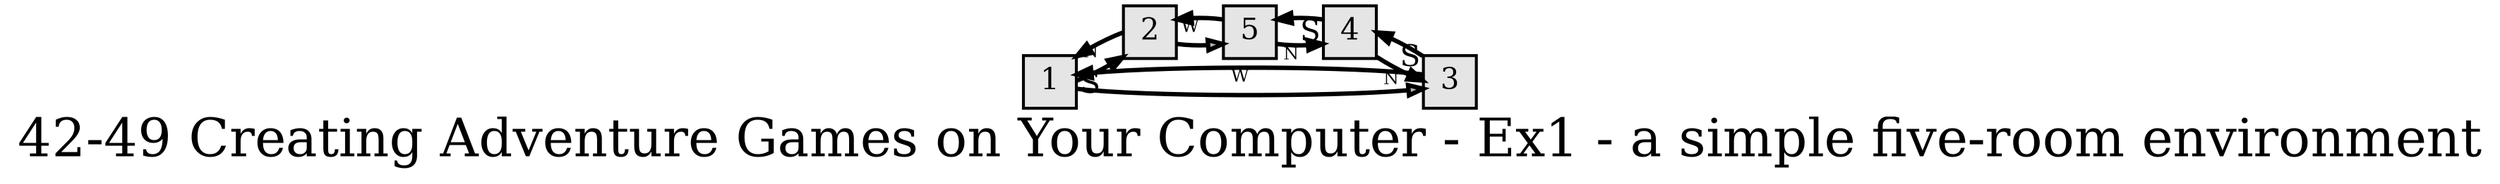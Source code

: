 digraph g{
  graph [ label="42-49 Creating Adventure Games on Your Computer - Ex1 - a simple five-room environment" rankdir=LR, ordering=out, fontsize=36, nodesep="0.35", ranksep="0.45"];
  node  [shape=rect, penwidth=2, fontsize=20, style=filled, fillcolor=grey90, margin="0,0", labelfloat=true, regular=true, fixedsize=true];
  edge  [labelfloat=true, penwidth=3, fontsize=12];

  1 -> 2	[ xlabel="S", shape=Msquare, fontsize=20 ];
  1 -> 3	[ xlabel="E", shape=Msquare, fontsize=20, fillcolor=grey70, xlabel="" ];
  2 -> 1	[ xlabel="N" ];
  2 -> 5	[ xlabel="E", shape=Msquare, fontsize=20, fillcolor=grey70, xlabel="" ];
  3 -> 4	[ xlabel="S", shape=Msquare, fontsize=20 ];
  3 -> 1	[ xlabel="W" ];
  4 -> 3	[ xlabel="N" ];
  4 -> 5	[ xlabel="S", shape=Msquare, fontsize=20 ];
  5 -> 4	[ xlabel="N" ];
  5 -> 2	[ xlabel="W" ];
}


